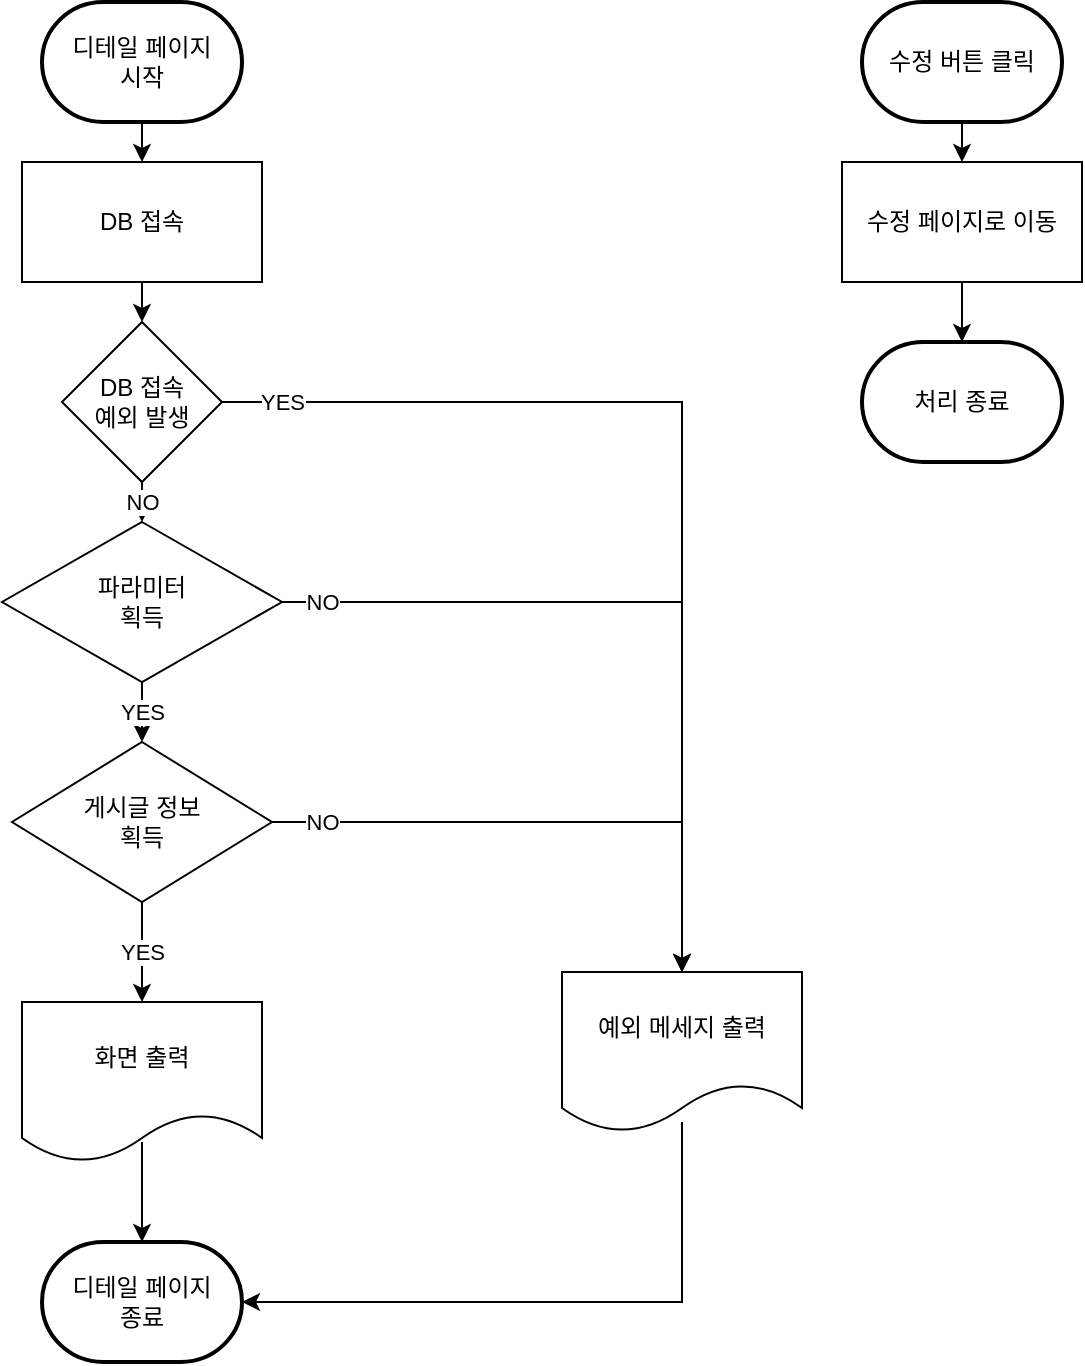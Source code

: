 <mxfile version="24.2.1" type="device">
  <diagram name="페이지-1" id="jAjaLV--sTr5UND7ds-I">
    <mxGraphModel dx="1026" dy="757" grid="1" gridSize="10" guides="1" tooltips="1" connect="1" arrows="1" fold="1" page="1" pageScale="1" pageWidth="827" pageHeight="1169" math="0" shadow="0">
      <root>
        <mxCell id="0" />
        <mxCell id="1" parent="0" />
        <mxCell id="vveEIpqiD-9OZSrqTudp-1" value="디테일 페이지&lt;div&gt;시작&lt;/div&gt;" style="strokeWidth=2;html=1;shape=mxgraph.flowchart.terminator;whiteSpace=wrap;" vertex="1" parent="1">
          <mxGeometry x="100" y="20" width="100" height="60" as="geometry" />
        </mxCell>
        <mxCell id="vveEIpqiD-9OZSrqTudp-2" value="DB 접속" style="rounded=0;whiteSpace=wrap;html=1;" vertex="1" parent="1">
          <mxGeometry x="90" y="100" width="120" height="60" as="geometry" />
        </mxCell>
        <mxCell id="vveEIpqiD-9OZSrqTudp-3" value="" style="endArrow=classic;html=1;rounded=0;exitX=0.5;exitY=1;exitDx=0;exitDy=0;exitPerimeter=0;entryX=0.5;entryY=0;entryDx=0;entryDy=0;" edge="1" parent="1" target="vveEIpqiD-9OZSrqTudp-2" source="vveEIpqiD-9OZSrqTudp-1">
          <mxGeometry width="50" height="50" relative="1" as="geometry">
            <mxPoint x="150" y="120" as="sourcePoint" />
            <mxPoint x="156" y="370" as="targetPoint" />
          </mxGeometry>
        </mxCell>
        <mxCell id="vveEIpqiD-9OZSrqTudp-4" value="DB 접속&lt;div&gt;예외 발생&lt;/div&gt;" style="rhombus;whiteSpace=wrap;html=1;" vertex="1" parent="1">
          <mxGeometry x="110" y="180" width="80" height="80" as="geometry" />
        </mxCell>
        <mxCell id="vveEIpqiD-9OZSrqTudp-5" value="" style="endArrow=classic;html=1;rounded=0;exitX=0.5;exitY=1;exitDx=0;exitDy=0;entryX=0.5;entryY=0;entryDx=0;entryDy=0;" edge="1" parent="1" source="vveEIpqiD-9OZSrqTudp-2" target="vveEIpqiD-9OZSrqTudp-4">
          <mxGeometry width="50" height="50" relative="1" as="geometry">
            <mxPoint x="390" y="310" as="sourcePoint" />
            <mxPoint x="440" y="260" as="targetPoint" />
          </mxGeometry>
        </mxCell>
        <mxCell id="vveEIpqiD-9OZSrqTudp-6" value="예외 메세지 출력" style="shape=document;whiteSpace=wrap;html=1;boundedLbl=1;" vertex="1" parent="1">
          <mxGeometry x="360" y="505" width="120" height="80" as="geometry" />
        </mxCell>
        <mxCell id="vveEIpqiD-9OZSrqTudp-7" value="디테일 페이지&lt;div&gt;종료&lt;/div&gt;" style="strokeWidth=2;html=1;shape=mxgraph.flowchart.terminator;whiteSpace=wrap;" vertex="1" parent="1">
          <mxGeometry x="100" y="640" width="100" height="60" as="geometry" />
        </mxCell>
        <mxCell id="vveEIpqiD-9OZSrqTudp-8" value="" style="endArrow=classic;html=1;rounded=0;exitX=1;exitY=0.5;exitDx=0;exitDy=0;entryX=0.5;entryY=0;entryDx=0;entryDy=0;" edge="1" parent="1" source="vveEIpqiD-9OZSrqTudp-4" target="vveEIpqiD-9OZSrqTudp-6">
          <mxGeometry relative="1" as="geometry">
            <mxPoint x="230" y="230" as="sourcePoint" />
            <mxPoint x="330" y="230" as="targetPoint" />
            <Array as="points">
              <mxPoint x="420" y="220" />
            </Array>
          </mxGeometry>
        </mxCell>
        <mxCell id="vveEIpqiD-9OZSrqTudp-9" value="YES" style="edgeLabel;resizable=0;html=1;;align=center;verticalAlign=middle;" connectable="0" vertex="1" parent="vveEIpqiD-9OZSrqTudp-8">
          <mxGeometry relative="1" as="geometry">
            <mxPoint x="-200" y="-28" as="offset" />
          </mxGeometry>
        </mxCell>
        <mxCell id="vveEIpqiD-9OZSrqTudp-10" value="" style="endArrow=classic;html=1;rounded=0;exitX=0.5;exitY=1;exitDx=0;exitDy=0;entryX=0.5;entryY=0;entryDx=0;entryDy=0;" edge="1" parent="1" source="vveEIpqiD-9OZSrqTudp-4" target="vveEIpqiD-9OZSrqTudp-12">
          <mxGeometry relative="1" as="geometry">
            <mxPoint x="170" y="390" as="sourcePoint" />
            <mxPoint x="150" y="290" as="targetPoint" />
          </mxGeometry>
        </mxCell>
        <mxCell id="vveEIpqiD-9OZSrqTudp-11" value="NO" style="edgeLabel;resizable=0;html=1;;align=center;verticalAlign=middle;" connectable="0" vertex="1" parent="vveEIpqiD-9OZSrqTudp-10">
          <mxGeometry relative="1" as="geometry" />
        </mxCell>
        <mxCell id="vveEIpqiD-9OZSrqTudp-12" value="파라미터&lt;div&gt;획득&lt;/div&gt;" style="rhombus;whiteSpace=wrap;html=1;" vertex="1" parent="1">
          <mxGeometry x="80" y="280" width="140" height="80" as="geometry" />
        </mxCell>
        <mxCell id="vveEIpqiD-9OZSrqTudp-14" value="" style="endArrow=classic;html=1;rounded=0;exitX=1;exitY=0.5;exitDx=0;exitDy=0;entryX=0.5;entryY=0;entryDx=0;entryDy=0;" edge="1" parent="1" source="vveEIpqiD-9OZSrqTudp-12" target="vveEIpqiD-9OZSrqTudp-6">
          <mxGeometry relative="1" as="geometry">
            <mxPoint x="230" y="340" as="sourcePoint" />
            <mxPoint x="330" y="340" as="targetPoint" />
            <Array as="points">
              <mxPoint x="420" y="320" />
            </Array>
          </mxGeometry>
        </mxCell>
        <mxCell id="vveEIpqiD-9OZSrqTudp-15" value="NO" style="edgeLabel;resizable=0;html=1;;align=center;verticalAlign=middle;" connectable="0" vertex="1" parent="vveEIpqiD-9OZSrqTudp-14">
          <mxGeometry relative="1" as="geometry">
            <mxPoint x="-173" as="offset" />
          </mxGeometry>
        </mxCell>
        <mxCell id="vveEIpqiD-9OZSrqTudp-17" value="" style="endArrow=classic;html=1;rounded=0;exitX=0.5;exitY=1;exitDx=0;exitDy=0;entryX=0.5;entryY=0;entryDx=0;entryDy=0;" edge="1" parent="1" source="vveEIpqiD-9OZSrqTudp-12" target="vveEIpqiD-9OZSrqTudp-19">
          <mxGeometry relative="1" as="geometry">
            <mxPoint x="150" y="400" as="sourcePoint" />
            <mxPoint x="150" y="390" as="targetPoint" />
          </mxGeometry>
        </mxCell>
        <mxCell id="vveEIpqiD-9OZSrqTudp-18" value="YES" style="edgeLabel;resizable=0;html=1;;align=center;verticalAlign=middle;" connectable="0" vertex="1" parent="vveEIpqiD-9OZSrqTudp-17">
          <mxGeometry relative="1" as="geometry" />
        </mxCell>
        <mxCell id="vveEIpqiD-9OZSrqTudp-19" value="게시글 정보&lt;div&gt;획득&lt;/div&gt;" style="rhombus;whiteSpace=wrap;html=1;" vertex="1" parent="1">
          <mxGeometry x="85" y="390" width="130" height="80" as="geometry" />
        </mxCell>
        <mxCell id="vveEIpqiD-9OZSrqTudp-20" value="" style="endArrow=classic;html=1;rounded=0;exitX=1;exitY=0.5;exitDx=0;exitDy=0;entryX=0.5;entryY=0;entryDx=0;entryDy=0;" edge="1" parent="1" source="vveEIpqiD-9OZSrqTudp-19" target="vveEIpqiD-9OZSrqTudp-6">
          <mxGeometry relative="1" as="geometry">
            <mxPoint x="230" y="330" as="sourcePoint" />
            <mxPoint x="430" y="515" as="targetPoint" />
            <Array as="points">
              <mxPoint x="420" y="430" />
            </Array>
          </mxGeometry>
        </mxCell>
        <mxCell id="vveEIpqiD-9OZSrqTudp-21" value="NO" style="edgeLabel;resizable=0;html=1;;align=center;verticalAlign=middle;" connectable="0" vertex="1" parent="vveEIpqiD-9OZSrqTudp-20">
          <mxGeometry relative="1" as="geometry">
            <mxPoint x="-115" as="offset" />
          </mxGeometry>
        </mxCell>
        <mxCell id="vveEIpqiD-9OZSrqTudp-22" value="" style="endArrow=classic;html=1;rounded=0;exitX=0.5;exitY=1;exitDx=0;exitDy=0;entryX=0.5;entryY=0;entryDx=0;entryDy=0;" edge="1" parent="1" source="vveEIpqiD-9OZSrqTudp-19" target="vveEIpqiD-9OZSrqTudp-24">
          <mxGeometry relative="1" as="geometry">
            <mxPoint x="160" y="370" as="sourcePoint" />
            <mxPoint x="150" y="510" as="targetPoint" />
          </mxGeometry>
        </mxCell>
        <mxCell id="vveEIpqiD-9OZSrqTudp-23" value="YES" style="edgeLabel;resizable=0;html=1;;align=center;verticalAlign=middle;" connectable="0" vertex="1" parent="vveEIpqiD-9OZSrqTudp-22">
          <mxGeometry relative="1" as="geometry" />
        </mxCell>
        <mxCell id="vveEIpqiD-9OZSrqTudp-24" value="화면 출력" style="shape=document;whiteSpace=wrap;html=1;boundedLbl=1;" vertex="1" parent="1">
          <mxGeometry x="90" y="520" width="120" height="80" as="geometry" />
        </mxCell>
        <mxCell id="vveEIpqiD-9OZSrqTudp-25" value="" style="endArrow=classic;html=1;rounded=0;entryX=0.5;entryY=0;entryDx=0;entryDy=0;entryPerimeter=0;exitX=0.5;exitY=0.875;exitDx=0;exitDy=0;exitPerimeter=0;" edge="1" parent="1" source="vveEIpqiD-9OZSrqTudp-24" target="vveEIpqiD-9OZSrqTudp-7">
          <mxGeometry width="50" height="50" relative="1" as="geometry">
            <mxPoint x="150" y="600" as="sourcePoint" />
            <mxPoint x="440" y="360" as="targetPoint" />
          </mxGeometry>
        </mxCell>
        <mxCell id="vveEIpqiD-9OZSrqTudp-26" value="" style="endArrow=classic;html=1;rounded=0;exitX=0.5;exitY=0.938;exitDx=0;exitDy=0;exitPerimeter=0;entryX=1;entryY=0.5;entryDx=0;entryDy=0;entryPerimeter=0;" edge="1" parent="1" source="vveEIpqiD-9OZSrqTudp-6" target="vveEIpqiD-9OZSrqTudp-7">
          <mxGeometry width="50" height="50" relative="1" as="geometry">
            <mxPoint x="390" y="410" as="sourcePoint" />
            <mxPoint x="440" y="360" as="targetPoint" />
            <Array as="points">
              <mxPoint x="420" y="670" />
            </Array>
          </mxGeometry>
        </mxCell>
        <mxCell id="vveEIpqiD-9OZSrqTudp-27" value="수정 버튼 클릭" style="strokeWidth=2;html=1;shape=mxgraph.flowchart.terminator;whiteSpace=wrap;" vertex="1" parent="1">
          <mxGeometry x="510" y="20" width="100" height="60" as="geometry" />
        </mxCell>
        <mxCell id="vveEIpqiD-9OZSrqTudp-28" value="수정 페이지로 이동" style="rounded=0;whiteSpace=wrap;html=1;" vertex="1" parent="1">
          <mxGeometry x="500" y="100" width="120" height="60" as="geometry" />
        </mxCell>
        <mxCell id="vveEIpqiD-9OZSrqTudp-29" value="처리 종료" style="strokeWidth=2;html=1;shape=mxgraph.flowchart.terminator;whiteSpace=wrap;" vertex="1" parent="1">
          <mxGeometry x="510" y="190" width="100" height="60" as="geometry" />
        </mxCell>
        <mxCell id="vveEIpqiD-9OZSrqTudp-30" value="" style="endArrow=classic;html=1;rounded=0;entryX=0.5;entryY=0;entryDx=0;entryDy=0;entryPerimeter=0;exitX=0.5;exitY=1;exitDx=0;exitDy=0;" edge="1" parent="1" source="vveEIpqiD-9OZSrqTudp-28" target="vveEIpqiD-9OZSrqTudp-29">
          <mxGeometry width="50" height="50" relative="1" as="geometry">
            <mxPoint x="390" y="330" as="sourcePoint" />
            <mxPoint x="440" y="280" as="targetPoint" />
          </mxGeometry>
        </mxCell>
        <mxCell id="vveEIpqiD-9OZSrqTudp-31" value="" style="endArrow=classic;html=1;rounded=0;entryX=0.5;entryY=0;entryDx=0;entryDy=0;exitX=0.5;exitY=1;exitDx=0;exitDy=0;exitPerimeter=0;" edge="1" parent="1" source="vveEIpqiD-9OZSrqTudp-27" target="vveEIpqiD-9OZSrqTudp-28">
          <mxGeometry width="50" height="50" relative="1" as="geometry">
            <mxPoint x="570" y="170" as="sourcePoint" />
            <mxPoint x="570" y="200" as="targetPoint" />
          </mxGeometry>
        </mxCell>
      </root>
    </mxGraphModel>
  </diagram>
</mxfile>
